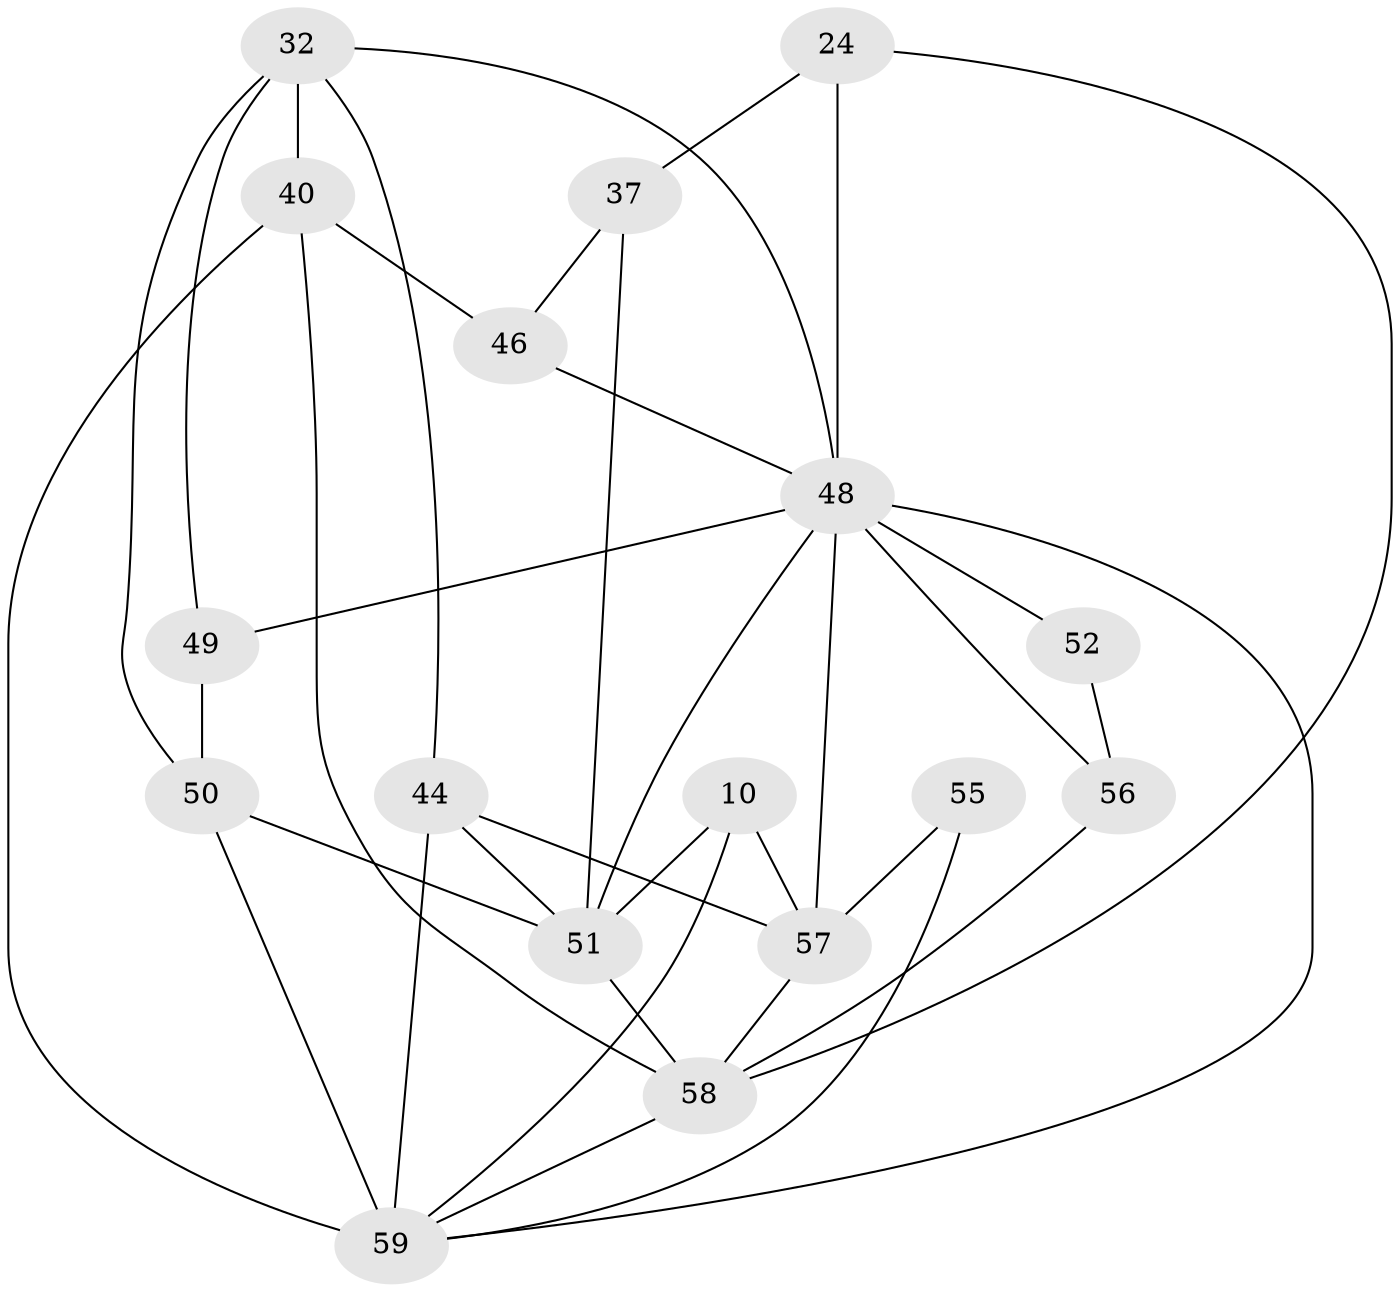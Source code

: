 // original degree distribution, {3: 0.1864406779661017, 5: 0.23728813559322035, 4: 0.288135593220339, 6: 0.06779661016949153, 7: 0.05084745762711865, 2: 0.1694915254237288}
// Generated by graph-tools (version 1.1) at 2025/55/03/04/25 21:55:09]
// undirected, 17 vertices, 36 edges
graph export_dot {
graph [start="1"]
  node [color=gray90,style=filled];
  10;
  24;
  32 [super="+20+23+15"];
  37 [super="+1"];
  40 [super="+33"];
  44 [super="+21"];
  46;
  48 [super="+14+13+34+45"];
  49 [super="+39+31"];
  50 [super="+18+35"];
  51 [super="+5+9"];
  52;
  55;
  56 [super="+12"];
  57 [super="+22+47+42"];
  58 [super="+54"];
  59 [super="+38+2+27+19+53"];
  10 -- 51 [weight=3];
  10 -- 59;
  10 -- 57;
  24 -- 48 [weight=2];
  24 -- 37;
  24 -- 58;
  32 -- 48 [weight=2];
  32 -- 44;
  32 -- 49;
  32 -- 50 [weight=3];
  32 -- 40 [weight=2];
  37 -- 51 [weight=2];
  37 -- 46;
  40 -- 46 [weight=2];
  40 -- 58;
  40 -- 59 [weight=2];
  44 -- 59 [weight=5];
  44 -- 57 [weight=4];
  44 -- 51;
  46 -- 48;
  48 -- 52 [weight=2];
  48 -- 57 [weight=2];
  48 -- 56;
  48 -- 49 [weight=3];
  48 -- 51 [weight=2];
  48 -- 59 [weight=3];
  49 -- 50 [weight=4];
  50 -- 59 [weight=5];
  50 -- 51;
  51 -- 58 [weight=3];
  52 -- 56 [weight=2];
  55 -- 59;
  55 -- 57;
  56 -- 58;
  57 -- 58 [weight=3];
  58 -- 59 [weight=4];
}
